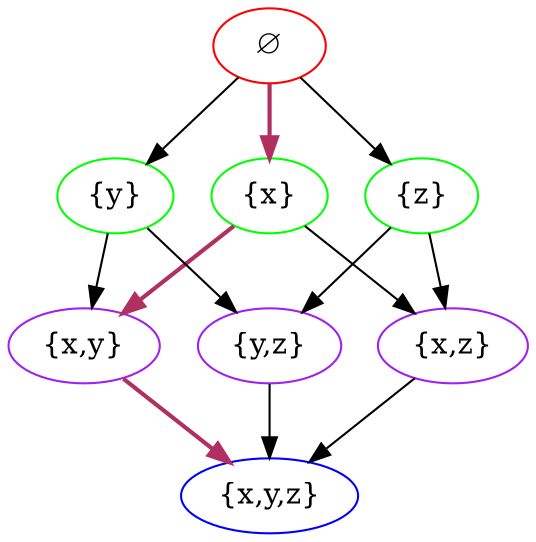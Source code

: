 digraph {
  0 [label = "∅";color = red;];
  1 [label = "{x}";color = green;];
  2 [label = "{y}";color = green;];
  3 [label = "{z}";color = green;];
  4 [label = "{x,y}";color = purple;];
  5 [label = "{y,z}";color = purple;];
  6 [label = "{x,z}";color = purple;];
  7 [label = "{x,y,z}";color = blue;];
  
  0 -> 1 [style = bold; color = maroon;];
  0 -> 2;
  0 -> 3;
  1 -> 4 [style = bold; color = maroon;];
  1 -> 6;
  2 -> 4;
  2 -> 5;
  3 -> 5;
  3 -> 6;
  4 -> 7 [style = bold; color = maroon;];
  5 -> 7;
  6 -> 7;
}